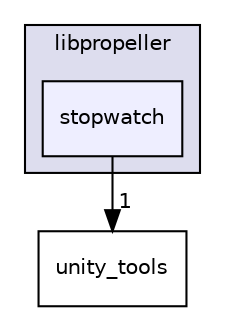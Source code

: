 digraph "stopwatch" {
  compound=true
  node [ fontsize="10", fontname="Helvetica"];
  edge [ labelfontsize="10", labelfontname="Helvetica"];
  subgraph clusterdir_34d10b20358c807fff993149200b6a31 {
    graph [ bgcolor="#ddddee", pencolor="black", label="libpropeller" fontname="Helvetica", fontsize="10", URL="dir_34d10b20358c807fff993149200b6a31.html"]
  dir_af3e1f68359431e77e292300d9058bef [shape=box, label="stopwatch", style="filled", fillcolor="#eeeeff", pencolor="black", URL="dir_af3e1f68359431e77e292300d9058bef.html"];
  }
  dir_a5caeb44bd6f9bde5ce74f527efd0904 [shape=box label="unity_tools" URL="dir_a5caeb44bd6f9bde5ce74f527efd0904.html"];
  dir_af3e1f68359431e77e292300d9058bef->dir_a5caeb44bd6f9bde5ce74f527efd0904 [headlabel="1", labeldistance=1.5 headhref="dir_000024_000025.html"];
}
